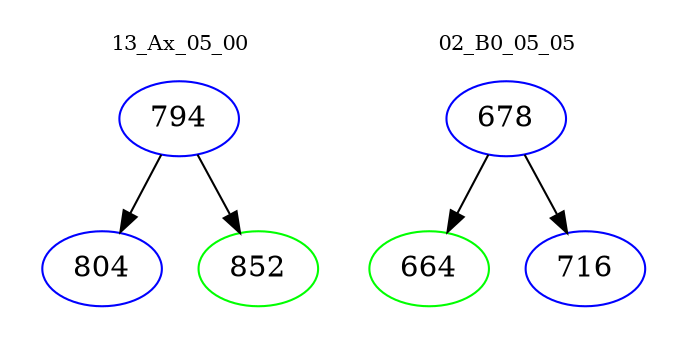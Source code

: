 digraph{
subgraph cluster_0 {
color = white
label = "13_Ax_05_00";
fontsize=10;
T0_794 [label="794", color="blue"]
T0_794 -> T0_804 [color="black"]
T0_804 [label="804", color="blue"]
T0_794 -> T0_852 [color="black"]
T0_852 [label="852", color="green"]
}
subgraph cluster_1 {
color = white
label = "02_B0_05_05";
fontsize=10;
T1_678 [label="678", color="blue"]
T1_678 -> T1_664 [color="black"]
T1_664 [label="664", color="green"]
T1_678 -> T1_716 [color="black"]
T1_716 [label="716", color="blue"]
}
}
